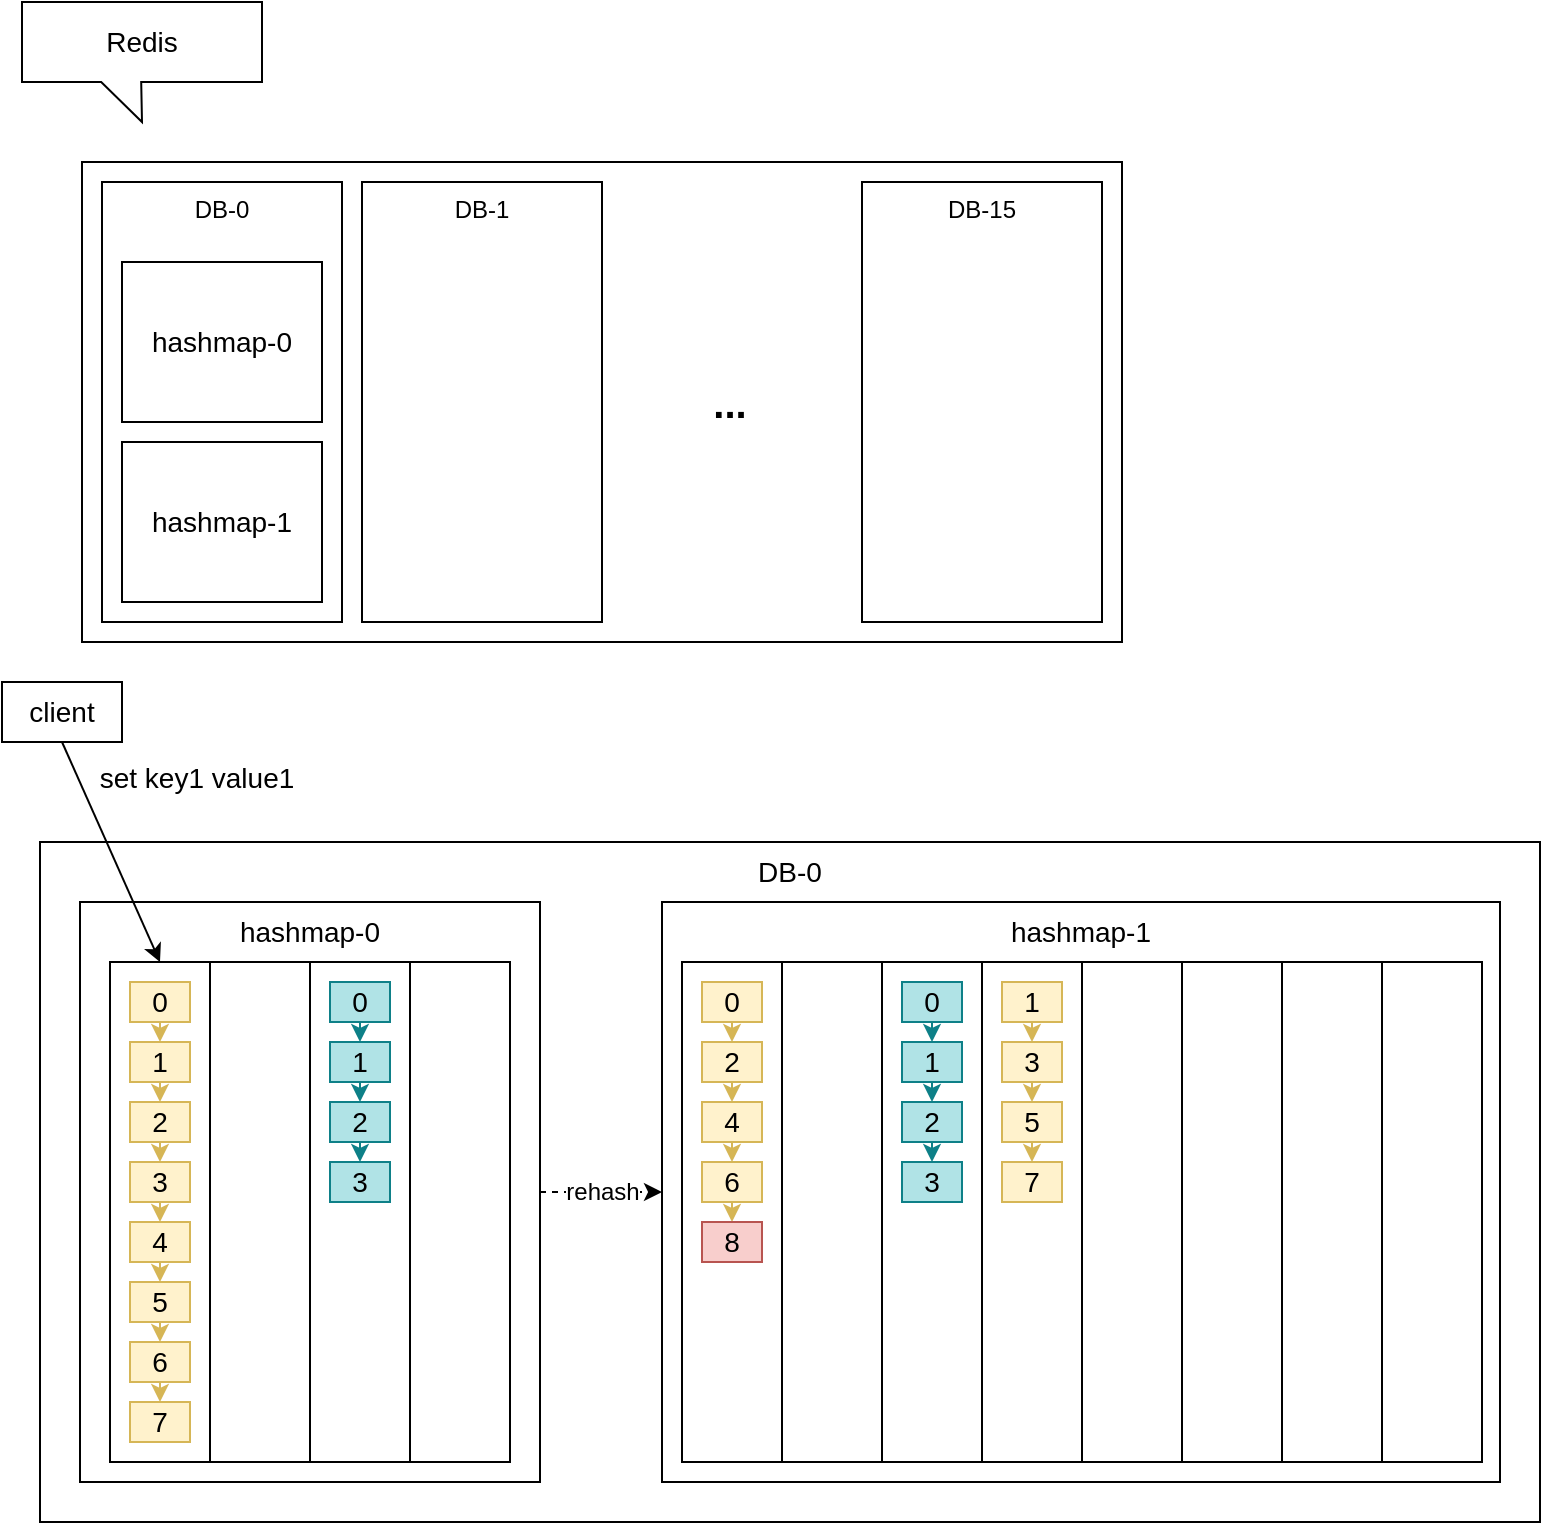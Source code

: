 <mxfile>
    <diagram id="9EAKyXTeCprH2Yzv8jO-" name="第 1 页">
        <mxGraphModel dx="638" dy="616" grid="1" gridSize="10" guides="1" tooltips="1" connect="1" arrows="1" fold="1" page="1" pageScale="1" pageWidth="827" pageHeight="1169" math="0" shadow="0">
            <root>
                <mxCell id="0"/>
                <mxCell id="1" parent="0"/>
                <mxCell id="42" value="DB-0" style="rounded=0;whiteSpace=wrap;html=1;fontSize=14;verticalAlign=top;" parent="1" vertex="1">
                    <mxGeometry x="39" y="440" width="750" height="340" as="geometry"/>
                </mxCell>
                <mxCell id="2" value="" style="rounded=0;whiteSpace=wrap;html=1;" parent="1" vertex="1">
                    <mxGeometry x="60" y="100" width="520" height="240" as="geometry"/>
                </mxCell>
                <mxCell id="3" value="DB-0" style="rounded=0;whiteSpace=wrap;html=1;verticalAlign=top;" parent="1" vertex="1">
                    <mxGeometry x="70" y="110" width="120" height="220" as="geometry"/>
                </mxCell>
                <mxCell id="4" value="DB-1" style="rounded=0;whiteSpace=wrap;html=1;verticalAlign=top;" parent="1" vertex="1">
                    <mxGeometry x="200" y="110" width="120" height="220" as="geometry"/>
                </mxCell>
                <mxCell id="5" value="DB-15" style="rounded=0;whiteSpace=wrap;html=1;verticalAlign=top;" parent="1" vertex="1">
                    <mxGeometry x="450" y="110" width="120" height="220" as="geometry"/>
                </mxCell>
                <mxCell id="6" value="..." style="text;html=1;strokeColor=none;fillColor=none;align=center;verticalAlign=middle;whiteSpace=wrap;rounded=0;fontSize=20;fontStyle=1" parent="1" vertex="1">
                    <mxGeometry x="353.5" y="205" width="60" height="30" as="geometry"/>
                </mxCell>
                <mxCell id="7" value="hashmap-0" style="rounded=0;whiteSpace=wrap;html=1;fontSize=14;fontStyle=0" parent="1" vertex="1">
                    <mxGeometry x="80" y="150" width="100" height="80" as="geometry"/>
                </mxCell>
                <mxCell id="8" value="hashmap-1" style="rounded=0;whiteSpace=wrap;html=1;fontSize=14;fontStyle=0" parent="1" vertex="1">
                    <mxGeometry x="80" y="240" width="100" height="80" as="geometry"/>
                </mxCell>
                <mxCell id="9" value="Redis" style="shape=callout;whiteSpace=wrap;html=1;perimeter=calloutPerimeter;fontSize=14;size=20;position=0.33;" parent="1" vertex="1">
                    <mxGeometry x="30" y="20" width="120" height="60" as="geometry"/>
                </mxCell>
                <mxCell id="44" value="rehash" style="html=1;exitX=1;exitY=0.5;exitDx=0;exitDy=0;entryX=0;entryY=0.5;entryDx=0;entryDy=0;fontSize=12;dashed=1;" parent="1" source="10" target="11" edge="1">
                    <mxGeometry relative="1" as="geometry"/>
                </mxCell>
                <mxCell id="10" value="hashmap-0" style="rounded=0;whiteSpace=wrap;html=1;fontSize=14;verticalAlign=top;" parent="1" vertex="1">
                    <mxGeometry x="59" y="470" width="230" height="290" as="geometry"/>
                </mxCell>
                <mxCell id="11" value="hashmap-1" style="rounded=0;whiteSpace=wrap;html=1;fontSize=14;verticalAlign=top;" parent="1" vertex="1">
                    <mxGeometry x="350" y="470" width="419" height="290" as="geometry"/>
                </mxCell>
                <mxCell id="12" value="" style="rounded=0;whiteSpace=wrap;html=1;fontSize=14;" parent="1" vertex="1">
                    <mxGeometry x="74" y="500" width="50" height="250" as="geometry"/>
                </mxCell>
                <mxCell id="19" style="edgeStyle=none;html=1;exitX=0.5;exitY=1;exitDx=0;exitDy=0;entryX=0.5;entryY=0;entryDx=0;entryDy=0;fontSize=14;fillColor=#fff2cc;strokeColor=#d6b656;" parent="1" source="16" target="17" edge="1">
                    <mxGeometry relative="1" as="geometry"/>
                </mxCell>
                <mxCell id="16" value="0" style="rounded=0;whiteSpace=wrap;html=1;fontSize=14;fillColor=#fff2cc;strokeColor=#d6b656;" parent="1" vertex="1">
                    <mxGeometry x="84" y="510" width="30" height="20" as="geometry"/>
                </mxCell>
                <mxCell id="22" style="edgeStyle=none;html=1;exitX=0.5;exitY=1;exitDx=0;exitDy=0;entryX=0.5;entryY=0;entryDx=0;entryDy=0;fontSize=14;fillColor=#fff2cc;strokeColor=#d6b656;" parent="1" source="17" target="21" edge="1">
                    <mxGeometry relative="1" as="geometry"/>
                </mxCell>
                <mxCell id="17" value="1" style="rounded=0;whiteSpace=wrap;html=1;fontSize=14;fillColor=#fff2cc;strokeColor=#d6b656;" parent="1" vertex="1">
                    <mxGeometry x="84" y="540" width="30" height="20" as="geometry"/>
                </mxCell>
                <mxCell id="26" style="edgeStyle=none;html=1;exitX=0.5;exitY=1;exitDx=0;exitDy=0;entryX=0.5;entryY=0;entryDx=0;entryDy=0;fontSize=14;fillColor=#fff2cc;strokeColor=#d6b656;" parent="1" source="21" target="23" edge="1">
                    <mxGeometry relative="1" as="geometry"/>
                </mxCell>
                <mxCell id="21" value="2" style="rounded=0;whiteSpace=wrap;html=1;fontSize=14;fillColor=#fff2cc;strokeColor=#d6b656;" parent="1" vertex="1">
                    <mxGeometry x="84" y="570" width="30" height="20" as="geometry"/>
                </mxCell>
                <mxCell id="27" style="edgeStyle=none;html=1;exitX=0.5;exitY=1;exitDx=0;exitDy=0;entryX=0.5;entryY=0;entryDx=0;entryDy=0;fontSize=14;fillColor=#fff2cc;strokeColor=#d6b656;" parent="1" source="23" target="24" edge="1">
                    <mxGeometry relative="1" as="geometry"/>
                </mxCell>
                <mxCell id="23" value="3" style="rounded=0;whiteSpace=wrap;html=1;fontSize=14;fillColor=#fff2cc;strokeColor=#d6b656;" parent="1" vertex="1">
                    <mxGeometry x="84" y="600" width="30" height="20" as="geometry"/>
                </mxCell>
                <mxCell id="28" style="edgeStyle=none;html=1;exitX=0.5;exitY=1;exitDx=0;exitDy=0;entryX=0.5;entryY=0;entryDx=0;entryDy=0;fontSize=14;fillColor=#fff2cc;strokeColor=#d6b656;" parent="1" source="24" target="25" edge="1">
                    <mxGeometry relative="1" as="geometry"/>
                </mxCell>
                <mxCell id="24" value="4" style="rounded=0;whiteSpace=wrap;html=1;fontSize=14;fillColor=#fff2cc;strokeColor=#d6b656;" parent="1" vertex="1">
                    <mxGeometry x="84" y="630" width="30" height="20" as="geometry"/>
                </mxCell>
                <mxCell id="35" style="edgeStyle=none;html=1;exitX=0.5;exitY=1;exitDx=0;exitDy=0;entryX=0.5;entryY=0;entryDx=0;entryDy=0;fontSize=14;fillColor=#fff2cc;strokeColor=#d6b656;" parent="1" source="25" target="31" edge="1">
                    <mxGeometry relative="1" as="geometry"/>
                </mxCell>
                <mxCell id="25" value="5" style="rounded=0;whiteSpace=wrap;html=1;fontSize=14;fillColor=#fff2cc;strokeColor=#d6b656;" parent="1" vertex="1">
                    <mxGeometry x="84" y="660" width="30" height="20" as="geometry"/>
                </mxCell>
                <mxCell id="36" style="edgeStyle=none;html=1;exitX=0.5;exitY=1;exitDx=0;exitDy=0;entryX=0.5;entryY=0;entryDx=0;entryDy=0;fontSize=14;fillColor=#fff2cc;strokeColor=#d6b656;" parent="1" source="31" target="32" edge="1">
                    <mxGeometry relative="1" as="geometry"/>
                </mxCell>
                <mxCell id="31" value="6" style="rounded=0;whiteSpace=wrap;html=1;fontSize=14;fillColor=#fff2cc;strokeColor=#d6b656;" parent="1" vertex="1">
                    <mxGeometry x="84" y="690" width="30" height="20" as="geometry"/>
                </mxCell>
                <mxCell id="32" value="7" style="rounded=0;whiteSpace=wrap;html=1;fontSize=14;fillColor=#fff2cc;strokeColor=#d6b656;" parent="1" vertex="1">
                    <mxGeometry x="84" y="720" width="30" height="20" as="geometry"/>
                </mxCell>
                <mxCell id="38" value="" style="rounded=0;whiteSpace=wrap;html=1;fontSize=14;" parent="1" vertex="1">
                    <mxGeometry x="124" y="500" width="50" height="250" as="geometry"/>
                </mxCell>
                <mxCell id="39" value="" style="rounded=0;whiteSpace=wrap;html=1;fontSize=14;" parent="1" vertex="1">
                    <mxGeometry x="174" y="500" width="50" height="250" as="geometry"/>
                </mxCell>
                <mxCell id="95" value="" style="edgeStyle=none;html=1;dashed=1;fontSize=12;fillColor=#f5f5f5;strokeColor=#666666;" parent="1" source="40" target="39" edge="1">
                    <mxGeometry relative="1" as="geometry"/>
                </mxCell>
                <mxCell id="40" value="" style="rounded=0;whiteSpace=wrap;html=1;fontSize=14;" parent="1" vertex="1">
                    <mxGeometry x="224" y="500" width="50" height="250" as="geometry"/>
                </mxCell>
                <mxCell id="43" value="set key1 value1" style="html=1;exitX=0.5;exitY=1;exitDx=0;exitDy=0;entryX=0.5;entryY=0;entryDx=0;entryDy=0;fontSize=14;" parent="1" source="41" target="12" edge="1">
                    <mxGeometry x="-0.28" y="54" relative="1" as="geometry">
                        <mxPoint x="20" y="420" as="sourcePoint"/>
                        <mxPoint as="offset"/>
                    </mxGeometry>
                </mxCell>
                <mxCell id="41" value="client" style="rounded=0;whiteSpace=wrap;html=1;fontSize=14;" parent="1" vertex="1">
                    <mxGeometry x="20" y="360" width="60" height="30" as="geometry"/>
                </mxCell>
                <mxCell id="45" value="" style="rounded=0;whiteSpace=wrap;html=1;fontSize=14;" parent="1" vertex="1">
                    <mxGeometry x="360" y="500" width="50" height="250" as="geometry"/>
                </mxCell>
                <mxCell id="46" style="edgeStyle=none;html=1;exitX=0.5;exitY=1;exitDx=0;exitDy=0;entryX=0.5;entryY=0;entryDx=0;entryDy=0;fontSize=14;fillColor=#fff2cc;strokeColor=#d6b656;" parent="1" source="47" target="49" edge="1">
                    <mxGeometry relative="1" as="geometry"/>
                </mxCell>
                <mxCell id="47" value="0" style="rounded=0;whiteSpace=wrap;html=1;fontSize=14;fillColor=#fff2cc;strokeColor=#d6b656;" parent="1" vertex="1">
                    <mxGeometry x="370" y="510" width="30" height="20" as="geometry"/>
                </mxCell>
                <mxCell id="48" style="edgeStyle=none;html=1;exitX=0.5;exitY=1;exitDx=0;exitDy=0;entryX=0.5;entryY=0;entryDx=0;entryDy=0;fontSize=14;fillColor=#fff2cc;strokeColor=#d6b656;" parent="1" source="49" target="51" edge="1">
                    <mxGeometry relative="1" as="geometry"/>
                </mxCell>
                <mxCell id="49" value="2" style="rounded=0;whiteSpace=wrap;html=1;fontSize=14;fillColor=#fff2cc;strokeColor=#d6b656;" parent="1" vertex="1">
                    <mxGeometry x="370" y="540" width="30" height="20" as="geometry"/>
                </mxCell>
                <mxCell id="50" style="edgeStyle=none;html=1;exitX=0.5;exitY=1;exitDx=0;exitDy=0;entryX=0.5;entryY=0;entryDx=0;entryDy=0;fontSize=14;fillColor=#fff2cc;strokeColor=#d6b656;" parent="1" source="51" target="53" edge="1">
                    <mxGeometry relative="1" as="geometry"/>
                </mxCell>
                <mxCell id="51" value="4" style="rounded=0;whiteSpace=wrap;html=1;fontSize=14;fillColor=#fff2cc;strokeColor=#d6b656;" parent="1" vertex="1">
                    <mxGeometry x="370" y="570" width="30" height="20" as="geometry"/>
                </mxCell>
                <mxCell id="52" style="edgeStyle=none;html=1;exitX=0.5;exitY=1;exitDx=0;exitDy=0;entryX=0.5;entryY=0;entryDx=0;entryDy=0;fontSize=14;fillColor=#fff2cc;strokeColor=#d6b656;startArrow=none;" parent="1" source="117" edge="1">
                    <mxGeometry relative="1" as="geometry">
                        <mxPoint x="385" y="630" as="targetPoint"/>
                    </mxGeometry>
                </mxCell>
                <mxCell id="53" value="6" style="rounded=0;whiteSpace=wrap;html=1;fontSize=14;fillColor=#fff2cc;strokeColor=#d6b656;" parent="1" vertex="1">
                    <mxGeometry x="370" y="600" width="30" height="20" as="geometry"/>
                </mxCell>
                <mxCell id="61" value="" style="rounded=0;whiteSpace=wrap;html=1;fontSize=14;" parent="1" vertex="1">
                    <mxGeometry x="410" y="500" width="50" height="250" as="geometry"/>
                </mxCell>
                <mxCell id="62" value="" style="rounded=0;whiteSpace=wrap;html=1;fontSize=14;" parent="1" vertex="1">
                    <mxGeometry x="460" y="500" width="50" height="250" as="geometry"/>
                </mxCell>
                <mxCell id="63" value="" style="rounded=0;whiteSpace=wrap;html=1;fontSize=14;" parent="1" vertex="1">
                    <mxGeometry x="510" y="500" width="50" height="250" as="geometry"/>
                </mxCell>
                <mxCell id="80" style="edgeStyle=none;html=1;exitX=0.5;exitY=1;exitDx=0;exitDy=0;entryX=0.5;entryY=0;entryDx=0;entryDy=0;fontSize=14;fillColor=#b0e3e6;strokeColor=#0e8088;" parent="1" source="81" target="83" edge="1">
                    <mxGeometry relative="1" as="geometry"/>
                </mxCell>
                <mxCell id="81" value="0" style="rounded=0;whiteSpace=wrap;html=1;fontSize=14;fillColor=#b0e3e6;strokeColor=#0e8088;" parent="1" vertex="1">
                    <mxGeometry x="184" y="510" width="30" height="20" as="geometry"/>
                </mxCell>
                <mxCell id="82" style="edgeStyle=none;html=1;exitX=0.5;exitY=1;exitDx=0;exitDy=0;entryX=0.5;entryY=0;entryDx=0;entryDy=0;fontSize=14;fillColor=#b0e3e6;strokeColor=#0e8088;" parent="1" source="83" target="85" edge="1">
                    <mxGeometry relative="1" as="geometry"/>
                </mxCell>
                <mxCell id="83" value="1" style="rounded=0;whiteSpace=wrap;html=1;fontSize=14;fillColor=#b0e3e6;strokeColor=#0e8088;" parent="1" vertex="1">
                    <mxGeometry x="184" y="540" width="30" height="20" as="geometry"/>
                </mxCell>
                <mxCell id="84" style="edgeStyle=none;html=1;exitX=0.5;exitY=1;exitDx=0;exitDy=0;entryX=0.5;entryY=0;entryDx=0;entryDy=0;fontSize=14;fillColor=#b0e3e6;strokeColor=#0e8088;" parent="1" source="85" target="87" edge="1">
                    <mxGeometry relative="1" as="geometry"/>
                </mxCell>
                <mxCell id="85" value="2" style="rounded=0;whiteSpace=wrap;html=1;fontSize=14;fillColor=#b0e3e6;strokeColor=#0e8088;" parent="1" vertex="1">
                    <mxGeometry x="184" y="570" width="30" height="20" as="geometry"/>
                </mxCell>
                <mxCell id="87" value="3" style="rounded=0;whiteSpace=wrap;html=1;fontSize=14;fillColor=#b0e3e6;strokeColor=#0e8088;" parent="1" vertex="1">
                    <mxGeometry x="184" y="600" width="30" height="20" as="geometry"/>
                </mxCell>
                <mxCell id="96" value="" style="rounded=0;whiteSpace=wrap;html=1;fontSize=14;" parent="1" vertex="1">
                    <mxGeometry x="560" y="500" width="50" height="250" as="geometry"/>
                </mxCell>
                <mxCell id="97" value="" style="rounded=0;whiteSpace=wrap;html=1;fontSize=14;" parent="1" vertex="1">
                    <mxGeometry x="610" y="500" width="50" height="250" as="geometry"/>
                </mxCell>
                <mxCell id="99" value="" style="rounded=0;whiteSpace=wrap;html=1;fontSize=14;" parent="1" vertex="1">
                    <mxGeometry x="660" y="500" width="50" height="250" as="geometry"/>
                </mxCell>
                <mxCell id="100" value="" style="rounded=0;whiteSpace=wrap;html=1;fontSize=14;" parent="1" vertex="1">
                    <mxGeometry x="710" y="500" width="50" height="250" as="geometry"/>
                </mxCell>
                <mxCell id="101" style="edgeStyle=none;html=1;exitX=0.5;exitY=1;exitDx=0;exitDy=0;entryX=0.5;entryY=0;entryDx=0;entryDy=0;fontSize=14;fillColor=#b0e3e6;strokeColor=#0e8088;" parent="1" source="102" target="104" edge="1">
                    <mxGeometry relative="1" as="geometry"/>
                </mxCell>
                <mxCell id="102" value="0" style="rounded=0;whiteSpace=wrap;html=1;fontSize=14;fillColor=#b0e3e6;strokeColor=#0e8088;" parent="1" vertex="1">
                    <mxGeometry x="470" y="510" width="30" height="20" as="geometry"/>
                </mxCell>
                <mxCell id="103" style="edgeStyle=none;html=1;exitX=0.5;exitY=1;exitDx=0;exitDy=0;entryX=0.5;entryY=0;entryDx=0;entryDy=0;fontSize=14;fillColor=#b0e3e6;strokeColor=#0e8088;" parent="1" source="104" target="106" edge="1">
                    <mxGeometry relative="1" as="geometry"/>
                </mxCell>
                <mxCell id="104" value="1" style="rounded=0;whiteSpace=wrap;html=1;fontSize=14;fillColor=#b0e3e6;strokeColor=#0e8088;" parent="1" vertex="1">
                    <mxGeometry x="470" y="540" width="30" height="20" as="geometry"/>
                </mxCell>
                <mxCell id="105" style="edgeStyle=none;html=1;exitX=0.5;exitY=1;exitDx=0;exitDy=0;entryX=0.5;entryY=0;entryDx=0;entryDy=0;fontSize=14;fillColor=#b0e3e6;strokeColor=#0e8088;" parent="1" source="106" target="107" edge="1">
                    <mxGeometry relative="1" as="geometry"/>
                </mxCell>
                <mxCell id="106" value="2" style="rounded=0;whiteSpace=wrap;html=1;fontSize=14;fillColor=#b0e3e6;strokeColor=#0e8088;" parent="1" vertex="1">
                    <mxGeometry x="470" y="570" width="30" height="20" as="geometry"/>
                </mxCell>
                <mxCell id="107" value="3" style="rounded=0;whiteSpace=wrap;html=1;fontSize=14;fillColor=#b0e3e6;strokeColor=#0e8088;" parent="1" vertex="1">
                    <mxGeometry x="470" y="600" width="30" height="20" as="geometry"/>
                </mxCell>
                <mxCell id="110" style="edgeStyle=none;html=1;exitX=0.5;exitY=1;exitDx=0;exitDy=0;entryX=0.5;entryY=0;entryDx=0;entryDy=0;fontSize=14;fillColor=#fff2cc;strokeColor=#d6b656;" parent="1" source="111" target="113" edge="1">
                    <mxGeometry relative="1" as="geometry"/>
                </mxCell>
                <mxCell id="111" value="1" style="rounded=0;whiteSpace=wrap;html=1;fontSize=14;fillColor=#fff2cc;strokeColor=#d6b656;" parent="1" vertex="1">
                    <mxGeometry x="520" y="510" width="30" height="20" as="geometry"/>
                </mxCell>
                <mxCell id="112" style="edgeStyle=none;html=1;exitX=0.5;exitY=1;exitDx=0;exitDy=0;entryX=0.5;entryY=0;entryDx=0;entryDy=0;fontSize=14;fillColor=#fff2cc;strokeColor=#d6b656;" parent="1" source="113" target="115" edge="1">
                    <mxGeometry relative="1" as="geometry"/>
                </mxCell>
                <mxCell id="113" value="3" style="rounded=0;whiteSpace=wrap;html=1;fontSize=14;fillColor=#fff2cc;strokeColor=#d6b656;" parent="1" vertex="1">
                    <mxGeometry x="520" y="540" width="30" height="20" as="geometry"/>
                </mxCell>
                <mxCell id="114" style="edgeStyle=none;html=1;exitX=0.5;exitY=1;exitDx=0;exitDy=0;entryX=0.5;entryY=0;entryDx=0;entryDy=0;fontSize=14;fillColor=#fff2cc;strokeColor=#d6b656;" parent="1" source="115" target="116" edge="1">
                    <mxGeometry relative="1" as="geometry"/>
                </mxCell>
                <mxCell id="115" value="5" style="rounded=0;whiteSpace=wrap;html=1;fontSize=14;fillColor=#fff2cc;strokeColor=#d6b656;" parent="1" vertex="1">
                    <mxGeometry x="520" y="570" width="30" height="20" as="geometry"/>
                </mxCell>
                <mxCell id="116" value="7" style="rounded=0;whiteSpace=wrap;html=1;fontSize=14;fillColor=#fff2cc;strokeColor=#d6b656;" parent="1" vertex="1">
                    <mxGeometry x="520" y="600" width="30" height="20" as="geometry"/>
                </mxCell>
                <mxCell id="118" value="" style="edgeStyle=none;html=1;exitX=0.5;exitY=1;exitDx=0;exitDy=0;entryX=0.5;entryY=0;entryDx=0;entryDy=0;fontSize=14;fillColor=#fff2cc;strokeColor=#d6b656;endArrow=classic;endFill=1;" parent="1" source="53" target="117" edge="1">
                    <mxGeometry relative="1" as="geometry">
                        <mxPoint x="385" y="620" as="sourcePoint"/>
                        <mxPoint x="385" y="630" as="targetPoint"/>
                    </mxGeometry>
                </mxCell>
                <mxCell id="117" value="8" style="rounded=0;whiteSpace=wrap;html=1;fontSize=14;fillColor=#f8cecc;strokeColor=#b85450;" parent="1" vertex="1">
                    <mxGeometry x="370" y="630" width="30" height="20" as="geometry"/>
                </mxCell>
            </root>
        </mxGraphModel>
    </diagram>
</mxfile>